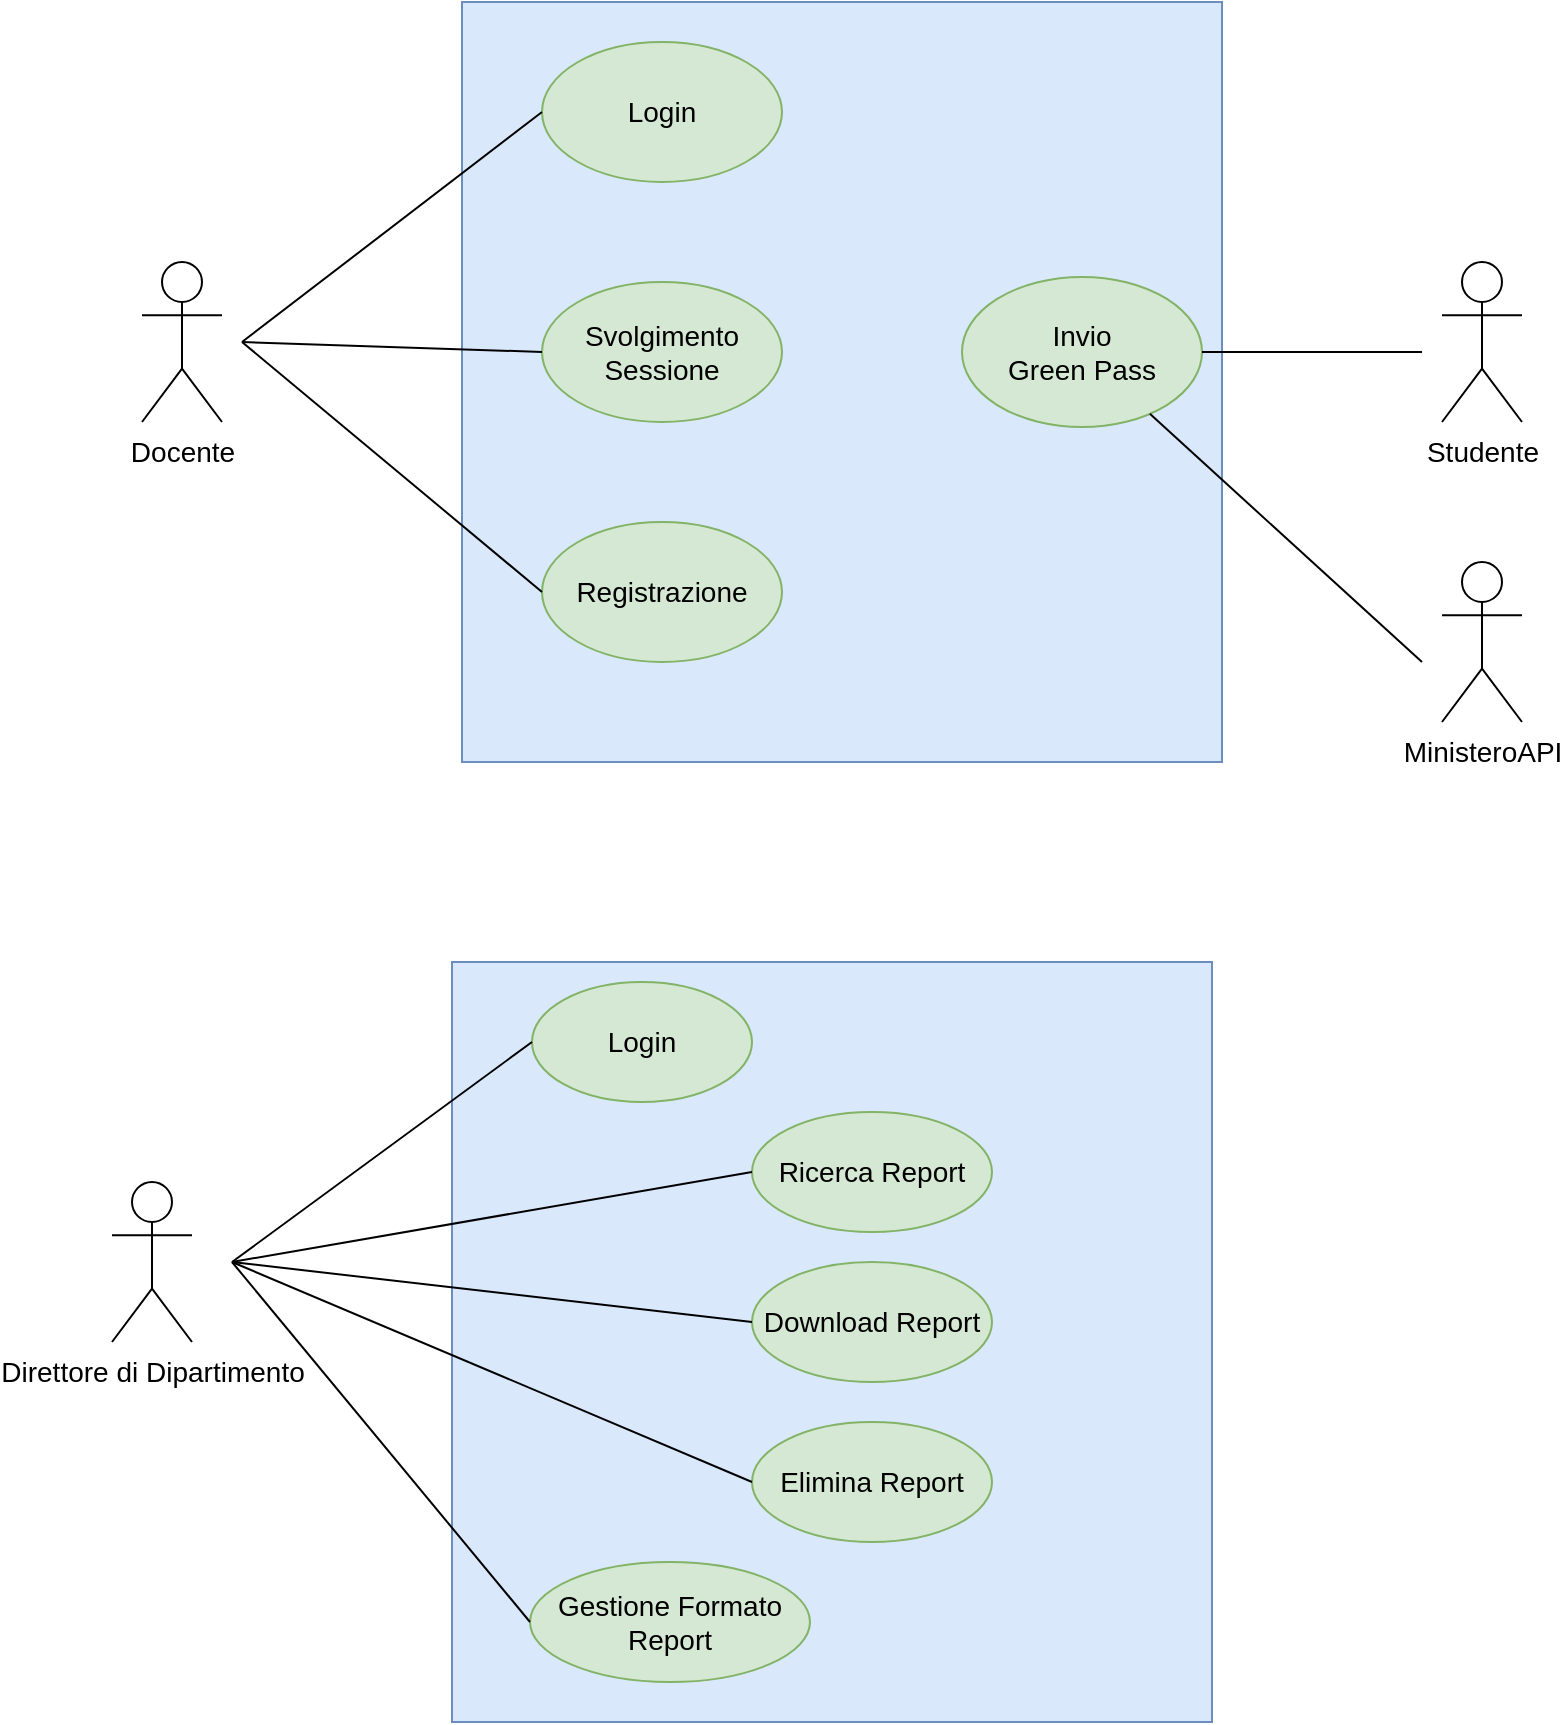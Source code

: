 <mxfile version="16.2.4" type="device"><diagram id="re51tre0p1o4M2Y_Dm1f" name="Page-1"><mxGraphModel dx="1038" dy="528" grid="1" gridSize="10" guides="1" tooltips="1" connect="1" arrows="1" fold="1" page="1" pageScale="1" pageWidth="827" pageHeight="1169" math="0" shadow="0"><root><mxCell id="0"/><mxCell id="1" parent="0"/><mxCell id="X0C_vR2DboqddUZpem6x-1" value="&lt;font style=&quot;font-size: 14px&quot;&gt;Docente&lt;/font&gt;" style="shape=umlActor;verticalLabelPosition=bottom;verticalAlign=top;html=1;outlineConnect=0;" parent="1" vertex="1"><mxGeometry x="80" y="170" width="40" height="80" as="geometry"/></mxCell><mxCell id="X0C_vR2DboqddUZpem6x-2" value="" style="whiteSpace=wrap;html=1;aspect=fixed;fillColor=#dae8fc;strokeColor=#6c8ebf;" parent="1" vertex="1"><mxGeometry x="240" y="40" width="380" height="380" as="geometry"/></mxCell><mxCell id="X0C_vR2DboqddUZpem6x-3" value="&lt;font style=&quot;font-size: 14px&quot;&gt;Login&lt;/font&gt;" style="ellipse;whiteSpace=wrap;html=1;fillColor=#d5e8d4;strokeColor=#82b366;" parent="1" vertex="1"><mxGeometry x="280" y="60" width="120" height="70" as="geometry"/></mxCell><mxCell id="X0C_vR2DboqddUZpem6x-4" value="&lt;font style=&quot;font-size: 14px&quot;&gt;Svolgimento Sessione&lt;/font&gt;" style="ellipse;whiteSpace=wrap;html=1;fillColor=#d5e8d4;strokeColor=#82b366;" parent="1" vertex="1"><mxGeometry x="280" y="180" width="120" height="70" as="geometry"/></mxCell><mxCell id="X0C_vR2DboqddUZpem6x-5" value="&lt;font style=&quot;font-size: 14px&quot;&gt;Registrazione&lt;/font&gt;" style="ellipse;whiteSpace=wrap;html=1;fillColor=#d5e8d4;strokeColor=#82b366;" parent="1" vertex="1"><mxGeometry x="280" y="300" width="120" height="70" as="geometry"/></mxCell><mxCell id="X0C_vR2DboqddUZpem6x-6" value="&lt;font style=&quot;font-size: 14px&quot;&gt;Invio &lt;br&gt;Green Pass&lt;/font&gt;" style="ellipse;whiteSpace=wrap;html=1;fillColor=#d5e8d4;strokeColor=#82b366;" parent="1" vertex="1"><mxGeometry x="490" y="177.5" width="120" height="75" as="geometry"/></mxCell><mxCell id="X0C_vR2DboqddUZpem6x-7" value="&lt;font style=&quot;font-size: 14px&quot;&gt;Studente&lt;/font&gt;" style="shape=umlActor;verticalLabelPosition=bottom;verticalAlign=top;html=1;outlineConnect=0;" parent="1" vertex="1"><mxGeometry x="730" y="170" width="40" height="80" as="geometry"/></mxCell><mxCell id="X0C_vR2DboqddUZpem6x-10" value="" style="endArrow=none;html=1;rounded=0;fontSize=14;entryX=0;entryY=0.5;entryDx=0;entryDy=0;" parent="1" target="X0C_vR2DboqddUZpem6x-3" edge="1"><mxGeometry width="50" height="50" relative="1" as="geometry"><mxPoint x="130" y="210" as="sourcePoint"/><mxPoint x="160" y="125" as="targetPoint"/></mxGeometry></mxCell><mxCell id="X0C_vR2DboqddUZpem6x-11" value="" style="endArrow=none;html=1;rounded=0;fontSize=14;entryX=0;entryY=0.5;entryDx=0;entryDy=0;" parent="1" target="X0C_vR2DboqddUZpem6x-4" edge="1"><mxGeometry width="50" height="50" relative="1" as="geometry"><mxPoint x="130" y="210" as="sourcePoint"/><mxPoint x="290" y="105" as="targetPoint"/></mxGeometry></mxCell><mxCell id="X0C_vR2DboqddUZpem6x-12" value="" style="endArrow=none;html=1;rounded=0;fontSize=14;entryX=0;entryY=0.5;entryDx=0;entryDy=0;" parent="1" target="X0C_vR2DboqddUZpem6x-5" edge="1"><mxGeometry width="50" height="50" relative="1" as="geometry"><mxPoint x="130" y="210" as="sourcePoint"/><mxPoint x="290" y="225" as="targetPoint"/></mxGeometry></mxCell><mxCell id="X0C_vR2DboqddUZpem6x-15" value="" style="endArrow=none;html=1;rounded=0;fontSize=14;entryX=1;entryY=0.5;entryDx=0;entryDy=0;" parent="1" target="X0C_vR2DboqddUZpem6x-6" edge="1"><mxGeometry width="50" height="50" relative="1" as="geometry"><mxPoint x="720" y="215" as="sourcePoint"/><mxPoint x="440" y="220" as="targetPoint"/></mxGeometry></mxCell><mxCell id="X0C_vR2DboqddUZpem6x-16" value="&lt;font style=&quot;font-size: 14px&quot;&gt;Direttore di Dipartimento&lt;/font&gt;" style="shape=umlActor;verticalLabelPosition=bottom;verticalAlign=top;html=1;outlineConnect=0;" parent="1" vertex="1"><mxGeometry x="65" y="630" width="40" height="80" as="geometry"/></mxCell><mxCell id="X0C_vR2DboqddUZpem6x-17" value="" style="whiteSpace=wrap;html=1;aspect=fixed;fillColor=#dae8fc;strokeColor=#6c8ebf;" parent="1" vertex="1"><mxGeometry x="235" y="520" width="380" height="380" as="geometry"/></mxCell><mxCell id="X0C_vR2DboqddUZpem6x-18" value="&lt;font style=&quot;font-size: 14px&quot;&gt;Login&lt;/font&gt;" style="ellipse;whiteSpace=wrap;html=1;fillColor=#d5e8d4;strokeColor=#82b366;" parent="1" vertex="1"><mxGeometry x="275" y="530" width="110" height="60" as="geometry"/></mxCell><mxCell id="X0C_vR2DboqddUZpem6x-19" value="&lt;font style=&quot;font-size: 14px&quot;&gt;Ricerca Report&lt;/font&gt;" style="ellipse;whiteSpace=wrap;html=1;fillColor=#d5e8d4;strokeColor=#82b366;" parent="1" vertex="1"><mxGeometry x="385" y="595" width="120" height="60" as="geometry"/></mxCell><mxCell id="X0C_vR2DboqddUZpem6x-20" value="&lt;font style=&quot;font-size: 14px&quot;&gt;Gestione Formato Report&lt;/font&gt;" style="ellipse;whiteSpace=wrap;html=1;fillColor=#d5e8d4;strokeColor=#82b366;" parent="1" vertex="1"><mxGeometry x="274" y="820" width="140" height="60" as="geometry"/></mxCell><mxCell id="X0C_vR2DboqddUZpem6x-23" value="" style="endArrow=none;html=1;rounded=0;fontSize=14;entryX=0;entryY=0.5;entryDx=0;entryDy=0;" parent="1" target="X0C_vR2DboqddUZpem6x-18" edge="1"><mxGeometry width="50" height="50" relative="1" as="geometry"><mxPoint x="125" y="670" as="sourcePoint"/><mxPoint x="155" y="605" as="targetPoint"/></mxGeometry></mxCell><mxCell id="X0C_vR2DboqddUZpem6x-24" value="" style="endArrow=none;html=1;rounded=0;fontSize=14;entryX=0;entryY=0.5;entryDx=0;entryDy=0;" parent="1" target="X0C_vR2DboqddUZpem6x-19" edge="1"><mxGeometry width="50" height="50" relative="1" as="geometry"><mxPoint x="125" y="670" as="sourcePoint"/><mxPoint x="285" y="585" as="targetPoint"/></mxGeometry></mxCell><mxCell id="X0C_vR2DboqddUZpem6x-25" value="" style="endArrow=none;html=1;rounded=0;fontSize=14;entryX=0;entryY=0.5;entryDx=0;entryDy=0;" parent="1" target="X0C_vR2DboqddUZpem6x-20" edge="1"><mxGeometry width="50" height="50" relative="1" as="geometry"><mxPoint x="125" y="670" as="sourcePoint"/><mxPoint x="285" y="705" as="targetPoint"/></mxGeometry></mxCell><mxCell id="X0C_vR2DboqddUZpem6x-30" value="&lt;font style=&quot;font-size: 14px&quot;&gt;Download Report&lt;/font&gt;&lt;span style=&quot;color: rgba(0 , 0 , 0 , 0) ; font-family: monospace ; font-size: 0px&quot;&gt;%3CmxGraphModel%3E%3Croot%3E%3CmxCell%20id%3D%220%22%2F%3E%3CmxCell%20id%3D%221%22%20parent%3D%220%22%2F%3E%3CmxCell%20id%3D%222%22%20value%3D%22%26lt%3Bfont%20style%3D%26quot%3Bfont-size%3A%2014px%26quot%3B%26gt%3BLogin%26lt%3B%2Ffont%26gt%3B%22%20style%3D%22ellipse%3BwhiteSpace%3Dwrap%3Bhtml%3D1%3B%22%20vertex%3D%221%22%20parent%3D%221%22%3E%3CmxGeometry%20x%3D%22280%22%20y%3D%22500%22%20width%3D%22120%22%20height%3D%2270%22%20as%3D%22geometry%22%2F%3E%3C%2FmxCell%3E%3C%2Froot%3E%3C%2FmxGraphModel%3E&lt;/span&gt;" style="ellipse;whiteSpace=wrap;html=1;fillColor=#d5e8d4;strokeColor=#82b366;" parent="1" vertex="1"><mxGeometry x="385" y="670" width="120" height="60" as="geometry"/></mxCell><mxCell id="X0C_vR2DboqddUZpem6x-31" value="&lt;font style=&quot;font-size: 14px&quot;&gt;Elimina Report&lt;/font&gt;" style="ellipse;whiteSpace=wrap;html=1;fillColor=#d5e8d4;strokeColor=#82b366;" parent="1" vertex="1"><mxGeometry x="385" y="750" width="120" height="60" as="geometry"/></mxCell><mxCell id="X0C_vR2DboqddUZpem6x-32" value="" style="endArrow=none;html=1;rounded=0;fontSize=14;entryX=0;entryY=0.5;entryDx=0;entryDy=0;" parent="1" target="X0C_vR2DboqddUZpem6x-30" edge="1"><mxGeometry width="50" height="50" relative="1" as="geometry"><mxPoint x="125" y="670" as="sourcePoint"/><mxPoint x="405.0" y="645" as="targetPoint"/></mxGeometry></mxCell><mxCell id="X0C_vR2DboqddUZpem6x-33" value="" style="endArrow=none;html=1;rounded=0;fontSize=14;entryX=0;entryY=0.5;entryDx=0;entryDy=0;" parent="1" target="X0C_vR2DboqddUZpem6x-31" edge="1"><mxGeometry width="50" height="50" relative="1" as="geometry"><mxPoint x="125" y="670" as="sourcePoint"/><mxPoint x="285" y="735.0" as="targetPoint"/></mxGeometry></mxCell><mxCell id="HYY7YnL4pUds7EhDhYZQ-1" value="&lt;font style=&quot;font-size: 14px&quot;&gt;MinisteroAPI&lt;/font&gt;" style="shape=umlActor;verticalLabelPosition=bottom;verticalAlign=top;html=1;outlineConnect=0;" parent="1" vertex="1"><mxGeometry x="730" y="320" width="40" height="80" as="geometry"/></mxCell><mxCell id="HYY7YnL4pUds7EhDhYZQ-3" value="" style="endArrow=none;html=1;rounded=0;fontSize=14;" parent="1" target="X0C_vR2DboqddUZpem6x-6" edge="1"><mxGeometry width="50" height="50" relative="1" as="geometry"><mxPoint x="720" y="370" as="sourcePoint"/><mxPoint x="620" y="225" as="targetPoint"/></mxGeometry></mxCell></root></mxGraphModel></diagram></mxfile>